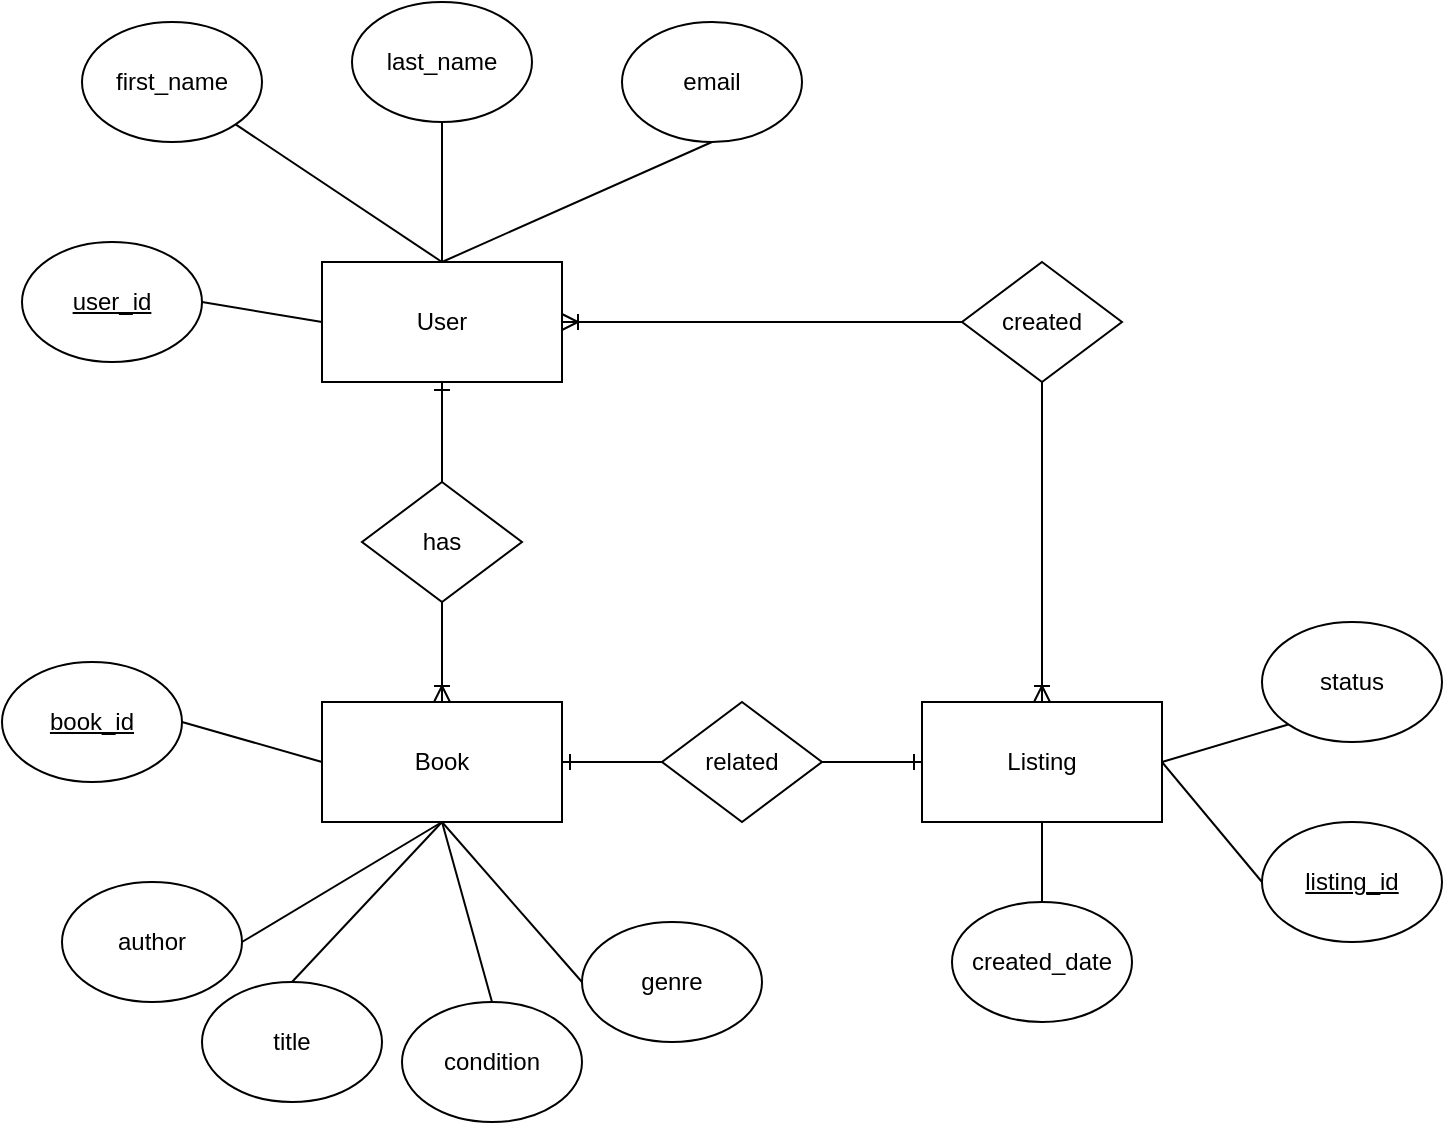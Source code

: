 <mxfile version="25.0.0">
  <diagram name="Страница — 1" id="PluoTC03t5ioQzYIRZKo">
    <mxGraphModel dx="2355" dy="827" grid="1" gridSize="10" guides="1" tooltips="1" connect="1" arrows="1" fold="1" page="1" pageScale="1" pageWidth="827" pageHeight="1169" math="0" shadow="0">
      <root>
        <mxCell id="0" />
        <mxCell id="1" parent="0" />
        <mxCell id="gOrN51QPEZZLWdhgSmQ9-6" style="edgeStyle=orthogonalEdgeStyle;rounded=0;orthogonalLoop=1;jettySize=auto;html=1;entryX=0.5;entryY=0;entryDx=0;entryDy=0;endArrow=ERoneToMany;endFill=0;startArrow=ERone;startFill=0;" parent="1" source="gOrN51QPEZZLWdhgSmQ9-1" target="gOrN51QPEZZLWdhgSmQ9-4" edge="1">
          <mxGeometry relative="1" as="geometry" />
        </mxCell>
        <mxCell id="Xh0VEZjc3AiM8Z3Ws0BZ-1" style="edgeStyle=orthogonalEdgeStyle;rounded=0;orthogonalLoop=1;jettySize=auto;html=1;exitX=1;exitY=0.5;exitDx=0;exitDy=0;entryX=0.5;entryY=0;entryDx=0;entryDy=0;endArrow=ERoneToMany;endFill=0;startArrow=ERoneToMany;startFill=0;" edge="1" parent="1" source="gOrN51QPEZZLWdhgSmQ9-1" target="gOrN51QPEZZLWdhgSmQ9-3">
          <mxGeometry relative="1" as="geometry" />
        </mxCell>
        <mxCell id="gOrN51QPEZZLWdhgSmQ9-1" value="User" style="rounded=0;whiteSpace=wrap;html=1;" parent="1" vertex="1">
          <mxGeometry x="130" y="130" width="120" height="60" as="geometry" />
        </mxCell>
        <mxCell id="gOrN51QPEZZLWdhgSmQ9-9" style="edgeStyle=orthogonalEdgeStyle;rounded=0;orthogonalLoop=1;jettySize=auto;html=1;exitX=0;exitY=0.5;exitDx=0;exitDy=0;entryX=1;entryY=0.5;entryDx=0;entryDy=0;endArrow=ERone;endFill=0;startArrow=ERone;startFill=0;" parent="1" source="gOrN51QPEZZLWdhgSmQ9-3" target="gOrN51QPEZZLWdhgSmQ9-4" edge="1">
          <mxGeometry relative="1" as="geometry" />
        </mxCell>
        <mxCell id="gOrN51QPEZZLWdhgSmQ9-3" value="Listing" style="rounded=0;whiteSpace=wrap;html=1;" parent="1" vertex="1">
          <mxGeometry x="430" y="350" width="120" height="60" as="geometry" />
        </mxCell>
        <mxCell id="gOrN51QPEZZLWdhgSmQ9-4" value="Book" style="rounded=0;whiteSpace=wrap;html=1;" parent="1" vertex="1">
          <mxGeometry x="130" y="350" width="120" height="60" as="geometry" />
        </mxCell>
        <mxCell id="gOrN51QPEZZLWdhgSmQ9-10" value="first_name" style="ellipse;whiteSpace=wrap;html=1;" parent="1" vertex="1">
          <mxGeometry x="10" y="10" width="90" height="60" as="geometry" />
        </mxCell>
        <mxCell id="gOrN51QPEZZLWdhgSmQ9-11" value="last_name" style="ellipse;whiteSpace=wrap;html=1;" parent="1" vertex="1">
          <mxGeometry x="145" width="90" height="60" as="geometry" />
        </mxCell>
        <mxCell id="gOrN51QPEZZLWdhgSmQ9-12" value="email" style="ellipse;whiteSpace=wrap;html=1;" parent="1" vertex="1">
          <mxGeometry x="280" y="10" width="90" height="60" as="geometry" />
        </mxCell>
        <mxCell id="gOrN51QPEZZLWdhgSmQ9-14" value="" style="endArrow=none;html=1;rounded=0;entryX=0.5;entryY=1;entryDx=0;entryDy=0;exitX=0.5;exitY=0;exitDx=0;exitDy=0;" parent="1" source="gOrN51QPEZZLWdhgSmQ9-1" target="gOrN51QPEZZLWdhgSmQ9-12" edge="1">
          <mxGeometry width="50" height="50" relative="1" as="geometry">
            <mxPoint x="390" y="260" as="sourcePoint" />
            <mxPoint x="440" y="210" as="targetPoint" />
          </mxGeometry>
        </mxCell>
        <mxCell id="gOrN51QPEZZLWdhgSmQ9-15" value="" style="endArrow=none;html=1;rounded=0;entryX=0.5;entryY=1;entryDx=0;entryDy=0;exitX=0.5;exitY=0;exitDx=0;exitDy=0;" parent="1" source="gOrN51QPEZZLWdhgSmQ9-1" target="gOrN51QPEZZLWdhgSmQ9-11" edge="1">
          <mxGeometry width="50" height="50" relative="1" as="geometry">
            <mxPoint x="200" y="140" as="sourcePoint" />
            <mxPoint x="335" y="80" as="targetPoint" />
          </mxGeometry>
        </mxCell>
        <mxCell id="gOrN51QPEZZLWdhgSmQ9-16" value="" style="endArrow=none;html=1;rounded=0;entryX=1;entryY=1;entryDx=0;entryDy=0;" parent="1" target="gOrN51QPEZZLWdhgSmQ9-10" edge="1">
          <mxGeometry width="50" height="50" relative="1" as="geometry">
            <mxPoint x="190" y="130" as="sourcePoint" />
            <mxPoint x="200" y="70" as="targetPoint" />
          </mxGeometry>
        </mxCell>
        <mxCell id="gOrN51QPEZZLWdhgSmQ9-17" value="title" style="ellipse;whiteSpace=wrap;html=1;" parent="1" vertex="1">
          <mxGeometry x="70" y="490" width="90" height="60" as="geometry" />
        </mxCell>
        <mxCell id="gOrN51QPEZZLWdhgSmQ9-18" value="author" style="ellipse;whiteSpace=wrap;html=1;" parent="1" vertex="1">
          <mxGeometry y="440" width="90" height="60" as="geometry" />
        </mxCell>
        <mxCell id="gOrN51QPEZZLWdhgSmQ9-19" value="condition" style="ellipse;whiteSpace=wrap;html=1;" parent="1" vertex="1">
          <mxGeometry x="170" y="500" width="90" height="60" as="geometry" />
        </mxCell>
        <mxCell id="gOrN51QPEZZLWdhgSmQ9-20" value="genre" style="ellipse;whiteSpace=wrap;html=1;" parent="1" vertex="1">
          <mxGeometry x="260" y="460" width="90" height="60" as="geometry" />
        </mxCell>
        <mxCell id="gOrN51QPEZZLWdhgSmQ9-21" value="user_id" style="ellipse;whiteSpace=wrap;html=1;fontStyle=4" parent="1" vertex="1">
          <mxGeometry x="-20" y="120" width="90" height="60" as="geometry" />
        </mxCell>
        <mxCell id="gOrN51QPEZZLWdhgSmQ9-22" value="" style="endArrow=none;html=1;rounded=0;entryX=1;entryY=0.5;entryDx=0;entryDy=0;exitX=0;exitY=0.5;exitDx=0;exitDy=0;" parent="1" source="gOrN51QPEZZLWdhgSmQ9-1" target="gOrN51QPEZZLWdhgSmQ9-21" edge="1">
          <mxGeometry width="50" height="50" relative="1" as="geometry">
            <mxPoint x="200" y="140" as="sourcePoint" />
            <mxPoint x="97" y="71" as="targetPoint" />
          </mxGeometry>
        </mxCell>
        <mxCell id="gOrN51QPEZZLWdhgSmQ9-23" value="" style="endArrow=none;html=1;rounded=0;entryX=0.5;entryY=1;entryDx=0;entryDy=0;exitX=0;exitY=0.5;exitDx=0;exitDy=0;" parent="1" source="gOrN51QPEZZLWdhgSmQ9-20" target="gOrN51QPEZZLWdhgSmQ9-4" edge="1">
          <mxGeometry width="50" height="50" relative="1" as="geometry">
            <mxPoint x="390" y="470" as="sourcePoint" />
            <mxPoint x="440" y="420" as="targetPoint" />
          </mxGeometry>
        </mxCell>
        <mxCell id="gOrN51QPEZZLWdhgSmQ9-24" value="" style="endArrow=none;html=1;rounded=0;entryX=0.5;entryY=1;entryDx=0;entryDy=0;exitX=0.5;exitY=0;exitDx=0;exitDy=0;" parent="1" source="gOrN51QPEZZLWdhgSmQ9-19" target="gOrN51QPEZZLWdhgSmQ9-4" edge="1">
          <mxGeometry width="50" height="50" relative="1" as="geometry">
            <mxPoint x="310" y="480" as="sourcePoint" />
            <mxPoint x="200" y="420" as="targetPoint" />
          </mxGeometry>
        </mxCell>
        <mxCell id="gOrN51QPEZZLWdhgSmQ9-25" value="" style="endArrow=none;html=1;rounded=0;entryX=0.5;entryY=1;entryDx=0;entryDy=0;exitX=0.5;exitY=0;exitDx=0;exitDy=0;" parent="1" source="gOrN51QPEZZLWdhgSmQ9-17" target="gOrN51QPEZZLWdhgSmQ9-4" edge="1">
          <mxGeometry width="50" height="50" relative="1" as="geometry">
            <mxPoint x="255" y="520" as="sourcePoint" />
            <mxPoint x="200" y="420" as="targetPoint" />
          </mxGeometry>
        </mxCell>
        <mxCell id="gOrN51QPEZZLWdhgSmQ9-26" value="" style="endArrow=none;html=1;rounded=0;entryX=0.5;entryY=1;entryDx=0;entryDy=0;exitX=1;exitY=0.5;exitDx=0;exitDy=0;" parent="1" source="gOrN51QPEZZLWdhgSmQ9-18" target="gOrN51QPEZZLWdhgSmQ9-4" edge="1">
          <mxGeometry width="50" height="50" relative="1" as="geometry">
            <mxPoint x="125" y="520" as="sourcePoint" />
            <mxPoint x="200" y="420" as="targetPoint" />
          </mxGeometry>
        </mxCell>
        <mxCell id="gOrN51QPEZZLWdhgSmQ9-27" value="book_id" style="ellipse;whiteSpace=wrap;html=1;fontStyle=4" parent="1" vertex="1">
          <mxGeometry x="-30" y="330" width="90" height="60" as="geometry" />
        </mxCell>
        <mxCell id="gOrN51QPEZZLWdhgSmQ9-28" value="" style="endArrow=none;html=1;rounded=0;entryX=0;entryY=0.5;entryDx=0;entryDy=0;exitX=1;exitY=0.5;exitDx=0;exitDy=0;" parent="1" source="gOrN51QPEZZLWdhgSmQ9-27" target="gOrN51QPEZZLWdhgSmQ9-4" edge="1">
          <mxGeometry width="50" height="50" relative="1" as="geometry">
            <mxPoint x="80" y="480" as="sourcePoint" />
            <mxPoint x="200" y="420" as="targetPoint" />
          </mxGeometry>
        </mxCell>
        <mxCell id="gOrN51QPEZZLWdhgSmQ9-29" value="listing_id" style="ellipse;whiteSpace=wrap;html=1;fontStyle=4" parent="1" vertex="1">
          <mxGeometry x="600" y="410" width="90" height="60" as="geometry" />
        </mxCell>
        <mxCell id="gOrN51QPEZZLWdhgSmQ9-30" value="created_date" style="ellipse;whiteSpace=wrap;html=1;" parent="1" vertex="1">
          <mxGeometry x="445" y="450" width="90" height="60" as="geometry" />
        </mxCell>
        <mxCell id="gOrN51QPEZZLWdhgSmQ9-32" value="" style="endArrow=none;html=1;rounded=0;entryX=0.5;entryY=1;entryDx=0;entryDy=0;exitX=0.5;exitY=0;exitDx=0;exitDy=0;" parent="1" source="gOrN51QPEZZLWdhgSmQ9-30" target="gOrN51QPEZZLWdhgSmQ9-3" edge="1">
          <mxGeometry width="50" height="50" relative="1" as="geometry">
            <mxPoint x="390" y="370" as="sourcePoint" />
            <mxPoint x="440" y="320" as="targetPoint" />
          </mxGeometry>
        </mxCell>
        <mxCell id="gOrN51QPEZZLWdhgSmQ9-33" value="" style="endArrow=none;html=1;rounded=0;entryX=1;entryY=0.5;entryDx=0;entryDy=0;exitX=0;exitY=0.5;exitDx=0;exitDy=0;" parent="1" source="gOrN51QPEZZLWdhgSmQ9-29" target="gOrN51QPEZZLWdhgSmQ9-3" edge="1">
          <mxGeometry width="50" height="50" relative="1" as="geometry">
            <mxPoint x="535" y="460" as="sourcePoint" />
            <mxPoint x="500" y="420" as="targetPoint" />
          </mxGeometry>
        </mxCell>
        <mxCell id="gOrN51QPEZZLWdhgSmQ9-40" value="has" style="rhombus;whiteSpace=wrap;html=1;" parent="1" vertex="1">
          <mxGeometry x="150" y="240" width="80" height="60" as="geometry" />
        </mxCell>
        <mxCell id="gOrN51QPEZZLWdhgSmQ9-42" value="created" style="rhombus;whiteSpace=wrap;html=1;" parent="1" vertex="1">
          <mxGeometry x="450" y="130" width="80" height="60" as="geometry" />
        </mxCell>
        <mxCell id="gOrN51QPEZZLWdhgSmQ9-46" value="related" style="rhombus;whiteSpace=wrap;html=1;" parent="1" vertex="1">
          <mxGeometry x="300" y="350" width="80" height="60" as="geometry" />
        </mxCell>
        <mxCell id="Xh0VEZjc3AiM8Z3Ws0BZ-2" value="status" style="ellipse;whiteSpace=wrap;html=1;" vertex="1" parent="1">
          <mxGeometry x="600" y="310" width="90" height="60" as="geometry" />
        </mxCell>
        <mxCell id="Xh0VEZjc3AiM8Z3Ws0BZ-4" value="" style="endArrow=none;html=1;rounded=0;entryX=1;entryY=0.5;entryDx=0;entryDy=0;exitX=0;exitY=1;exitDx=0;exitDy=0;" edge="1" parent="1" source="Xh0VEZjc3AiM8Z3Ws0BZ-2" target="gOrN51QPEZZLWdhgSmQ9-3">
          <mxGeometry width="50" height="50" relative="1" as="geometry">
            <mxPoint x="610" y="450" as="sourcePoint" />
            <mxPoint x="560" y="390" as="targetPoint" />
          </mxGeometry>
        </mxCell>
      </root>
    </mxGraphModel>
  </diagram>
</mxfile>

